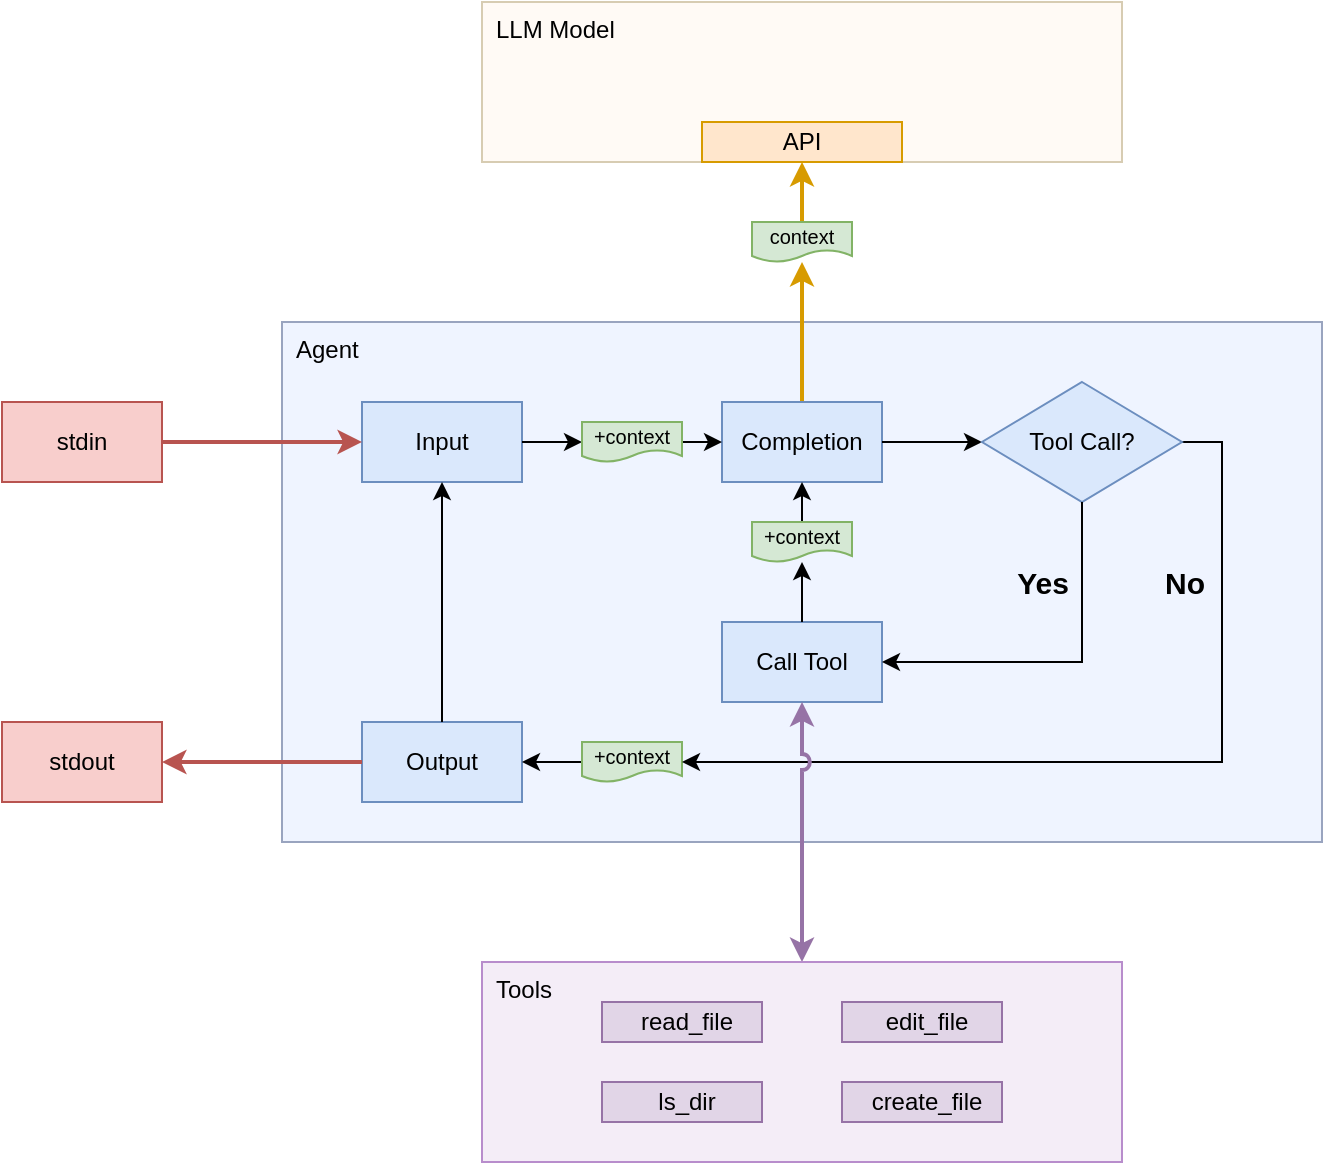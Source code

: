 <mxfile version="24.2.5" type="device">
  <diagram name="Page-1" id="8O9bIPkxTm88v-60CmXH">
    <mxGraphModel dx="1242" dy="878" grid="1" gridSize="10" guides="1" tooltips="1" connect="1" arrows="1" fold="1" page="1" pageScale="1" pageWidth="850" pageHeight="1100" math="0" shadow="0">
      <root>
        <mxCell id="0" />
        <mxCell id="1" parent="0" />
        <mxCell id="sNEp63KYvdglDLY9eAk5-52" value="step 1 - single API call" parent="0" />
        <mxCell id="sNEp63KYvdglDLY9eAk5-1" value="Agent" style="rounded=0;whiteSpace=wrap;html=1;fillColor=#EFF4FF;strokeColor=#99A4BF;strokeWidth=1;align=left;verticalAlign=top;spacingLeft=5;" vertex="1" parent="sNEp63KYvdglDLY9eAk5-52">
          <mxGeometry x="180" y="200" width="520" height="260" as="geometry" />
        </mxCell>
        <mxCell id="sNEp63KYvdglDLY9eAk5-13" value="LLM Model" style="rounded=0;whiteSpace=wrap;html=1;verticalAlign=top;align=left;spacingLeft=5;fillColor=#FFFAF5;strokeColor=#D7CCB2;" vertex="1" parent="sNEp63KYvdglDLY9eAk5-52">
          <mxGeometry x="280" y="40" width="320" height="80" as="geometry" />
        </mxCell>
        <mxCell id="sNEp63KYvdglDLY9eAk5-25" value="" style="rounded=0;orthogonalLoop=1;jettySize=auto;html=1;exitX=0.5;exitY=0;exitDx=0;exitDy=0;entryX=0.5;entryY=1;entryDx=0;entryDy=0;endArrow=classic;endFill=1;startArrow=none;startFill=0;fillColor=#ffe6cc;strokeColor=#d79b00;strokeWidth=2;" edge="1" parent="sNEp63KYvdglDLY9eAk5-52" source="sNEp63KYvdglDLY9eAk5-47" target="sNEp63KYvdglDLY9eAk5-26">
          <mxGeometry x="-0.022" y="16" relative="1" as="geometry">
            <mxPoint x="-10" y="100" as="sourcePoint" />
            <mxPoint x="360" y="130" as="targetPoint" />
            <mxPoint as="offset" />
          </mxGeometry>
        </mxCell>
        <mxCell id="sNEp63KYvdglDLY9eAk5-26" value="API" style="rounded=0;whiteSpace=wrap;html=1;fillColor=#ffe6cc;strokeColor=#d79b00;" vertex="1" parent="sNEp63KYvdglDLY9eAk5-52">
          <mxGeometry x="390" y="100" width="100" height="20" as="geometry" />
        </mxCell>
        <mxCell id="sNEp63KYvdglDLY9eAk5-48" value="" style="rounded=0;orthogonalLoop=1;jettySize=auto;html=1;exitX=0.5;exitY=0;exitDx=0;exitDy=0;entryX=0.5;entryY=1;entryDx=0;entryDy=0;endArrow=classic;endFill=1;startArrow=none;startFill=0;fillColor=#ffe6cc;strokeColor=#d79b00;strokeWidth=2;" edge="1" parent="sNEp63KYvdglDLY9eAk5-52" source="sNEp63KYvdglDLY9eAk5-4" target="sNEp63KYvdglDLY9eAk5-47">
          <mxGeometry x="-0.022" y="16" relative="1" as="geometry">
            <mxPoint x="440" y="240" as="sourcePoint" />
            <mxPoint x="440" y="120" as="targetPoint" />
            <mxPoint as="offset" />
          </mxGeometry>
        </mxCell>
        <mxCell id="sNEp63KYvdglDLY9eAk5-47" value="context" style="shape=document;whiteSpace=wrap;html=1;boundedLbl=1;fillColor=#d5e8d4;strokeColor=#82b366;fontSize=10;" vertex="1" parent="sNEp63KYvdglDLY9eAk5-52">
          <mxGeometry x="415" y="150" width="50" height="20" as="geometry" />
        </mxCell>
        <mxCell id="sNEp63KYvdglDLY9eAk5-4" value="Completion" style="rounded=0;whiteSpace=wrap;html=1;fillColor=#dae8fc;strokeColor=#6c8ebf;strokeWidth=1;" vertex="1" parent="sNEp63KYvdglDLY9eAk5-52">
          <mxGeometry x="400" y="240" width="80" height="40" as="geometry" />
        </mxCell>
        <mxCell id="sNEp63KYvdglDLY9eAk5-5" value="Input" style="rounded=0;whiteSpace=wrap;html=1;fillColor=#dae8fc;strokeColor=#6c8ebf;strokeWidth=1;" vertex="1" parent="sNEp63KYvdglDLY9eAk5-52">
          <mxGeometry x="220" y="240" width="80" height="40" as="geometry" />
        </mxCell>
        <mxCell id="sNEp63KYvdglDLY9eAk5-7" value="" style="rounded=0;orthogonalLoop=1;jettySize=auto;html=1;entryX=1;entryY=0.5;entryDx=0;entryDy=0;endArrow=none;endFill=0;startArrow=classic;startFill=1;exitX=0;exitY=0.5;exitDx=0;exitDy=0;align=center;verticalAlign=middle;fontFamily=Helvetica;fontSize=11;fontColor=default;labelBackgroundColor=default;" edge="1" parent="sNEp63KYvdglDLY9eAk5-52" source="sNEp63KYvdglDLY9eAk5-39" target="sNEp63KYvdglDLY9eAk5-5">
          <mxGeometry relative="1" as="geometry">
            <mxPoint x="510" y="350" as="sourcePoint" />
            <mxPoint x="610" y="500" as="targetPoint" />
            <Array as="points" />
          </mxGeometry>
        </mxCell>
        <mxCell id="sNEp63KYvdglDLY9eAk5-44" value="" style="rounded=0;orthogonalLoop=1;jettySize=auto;html=1;entryX=1;entryY=0.5;entryDx=0;entryDy=0;endArrow=none;endFill=0;startArrow=classic;startFill=1;exitX=0;exitY=0.5;exitDx=0;exitDy=0;align=center;verticalAlign=middle;fontFamily=Helvetica;fontSize=11;fontColor=default;labelBackgroundColor=default;" edge="1" parent="sNEp63KYvdglDLY9eAk5-52" source="sNEp63KYvdglDLY9eAk5-4" target="sNEp63KYvdglDLY9eAk5-39">
          <mxGeometry relative="1" as="geometry">
            <mxPoint x="400" y="260" as="sourcePoint" />
            <mxPoint x="320" y="260" as="targetPoint" />
            <Array as="points" />
          </mxGeometry>
        </mxCell>
        <mxCell id="sNEp63KYvdglDLY9eAk5-39" value="+context" style="shape=document;whiteSpace=wrap;html=1;boundedLbl=1;fillColor=#d5e8d4;strokeColor=#82b366;fontSize=10;" vertex="1" parent="sNEp63KYvdglDLY9eAk5-52">
          <mxGeometry x="330" y="250" width="50" height="20" as="geometry" />
        </mxCell>
        <mxCell id="sNEp63KYvdglDLY9eAk5-6" value="&lt;div&gt;Output&lt;/div&gt;" style="rounded=0;whiteSpace=wrap;html=1;fillColor=#dae8fc;strokeColor=#6c8ebf;strokeWidth=1;" vertex="1" parent="sNEp63KYvdglDLY9eAk5-52">
          <mxGeometry x="220" y="400" width="80" height="40" as="geometry" />
        </mxCell>
        <mxCell id="sNEp63KYvdglDLY9eAk5-38" value="" style="rounded=0;orthogonalLoop=1;jettySize=auto;html=1;entryX=0;entryY=0.5;entryDx=0;entryDy=0;endArrow=none;endFill=0;startArrow=classic;startFill=1;strokeColor=#b85450;align=center;verticalAlign=middle;fontFamily=Helvetica;fontSize=11;fontColor=default;labelBackgroundColor=default;fillColor=#f8cecc;exitX=1;exitY=0.5;exitDx=0;exitDy=0;strokeWidth=2;" edge="1" parent="sNEp63KYvdglDLY9eAk5-52" source="sNEp63KYvdglDLY9eAk5-56" target="sNEp63KYvdglDLY9eAk5-6">
          <mxGeometry relative="1" as="geometry">
            <mxPoint x="100" y="430" as="sourcePoint" />
            <mxPoint x="170" y="350" as="targetPoint" />
            <Array as="points" />
          </mxGeometry>
        </mxCell>
        <mxCell id="sNEp63KYvdglDLY9eAk5-56" value="stdout" style="rounded=0;whiteSpace=wrap;html=1;fillColor=#f8cecc;strokeColor=#b85450;" vertex="1" parent="sNEp63KYvdglDLY9eAk5-52">
          <mxGeometry x="40" y="400" width="80" height="40" as="geometry" />
        </mxCell>
        <mxCell id="sNEp63KYvdglDLY9eAk5-58" value="[step 1 only]" parent="0" visible="0" />
        <mxCell id="sNEp63KYvdglDLY9eAk5-37" value="" style="rounded=0;orthogonalLoop=1;jettySize=auto;html=1;entryX=1;entryY=0.5;entryDx=0;entryDy=0;endArrow=none;endFill=0;startArrow=classic;startFill=1;exitX=0;exitY=0.5;exitDx=0;exitDy=0;strokeColor=#b85450;align=center;verticalAlign=middle;fontFamily=Helvetica;fontSize=11;fontColor=default;labelBackgroundColor=default;fillColor=#f8cecc;strokeWidth=2;" edge="1" parent="sNEp63KYvdglDLY9eAk5-58" source="sNEp63KYvdglDLY9eAk5-5" target="sNEp63KYvdglDLY9eAk5-29">
          <mxGeometry relative="1" as="geometry">
            <mxPoint x="410" y="270" as="sourcePoint" />
            <mxPoint x="320" y="270" as="targetPoint" />
            <Array as="points" />
          </mxGeometry>
        </mxCell>
        <mxCell id="sNEp63KYvdglDLY9eAk5-29" value="argument 1" style="rounded=0;whiteSpace=wrap;html=1;fillColor=#f8cecc;strokeColor=#b85450;" vertex="1" parent="sNEp63KYvdglDLY9eAk5-58">
          <mxGeometry x="40" y="240" width="80" height="40" as="geometry" />
        </mxCell>
        <mxCell id="sNEp63KYvdglDLY9eAk5-59" value="" style="rounded=0;orthogonalLoop=1;jettySize=auto;html=1;entryX=0.5;entryY=1;entryDx=0;entryDy=0;endArrow=none;endFill=0;startArrow=classic;startFill=1;exitX=1;exitY=0.5;exitDx=0;exitDy=0;align=center;verticalAlign=middle;fontFamily=Helvetica;fontSize=11;fontColor=default;labelBackgroundColor=default;" edge="1" parent="sNEp63KYvdglDLY9eAk5-58" source="sNEp63KYvdglDLY9eAk5-6" target="sNEp63KYvdglDLY9eAk5-4">
          <mxGeometry relative="1" as="geometry">
            <mxPoint x="340" y="270" as="sourcePoint" />
            <mxPoint x="310" y="270" as="targetPoint" />
            <Array as="points">
              <mxPoint x="440" y="420" />
            </Array>
          </mxGeometry>
        </mxCell>
        <mxCell id="sNEp63KYvdglDLY9eAk5-57" value="step 2 - chat loop" parent="0" />
        <mxCell id="sNEp63KYvdglDLY9eAk5-60" value="" style="rounded=0;orthogonalLoop=1;jettySize=auto;html=1;entryX=1;entryY=0.5;entryDx=0;entryDy=0;endArrow=none;endFill=0;startArrow=classic;startFill=1;exitX=0;exitY=0.5;exitDx=0;exitDy=0;strokeColor=#b85450;align=center;verticalAlign=middle;fontFamily=Helvetica;fontSize=11;fontColor=default;labelBackgroundColor=default;fillColor=#f8cecc;strokeWidth=2;" edge="1" parent="sNEp63KYvdglDLY9eAk5-57" target="sNEp63KYvdglDLY9eAk5-61" source="sNEp63KYvdglDLY9eAk5-5">
          <mxGeometry relative="1" as="geometry">
            <mxPoint x="230" y="270" as="sourcePoint" />
            <mxPoint x="330" y="280" as="targetPoint" />
            <Array as="points" />
          </mxGeometry>
        </mxCell>
        <mxCell id="sNEp63KYvdglDLY9eAk5-61" value="stdin" style="rounded=0;whiteSpace=wrap;html=1;fillColor=#f8cecc;strokeColor=#b85450;" vertex="1" parent="sNEp63KYvdglDLY9eAk5-57">
          <mxGeometry x="40" y="240" width="80" height="40" as="geometry" />
        </mxCell>
        <mxCell id="sNEp63KYvdglDLY9eAk5-45" value="" style="rounded=0;orthogonalLoop=1;jettySize=auto;html=1;entryX=0.5;entryY=0;entryDx=0;entryDy=0;endArrow=none;endFill=0;startArrow=classic;startFill=1;exitX=0.5;exitY=1;exitDx=0;exitDy=0;align=center;verticalAlign=middle;fontFamily=Helvetica;fontSize=11;fontColor=default;labelBackgroundColor=default;" edge="1" parent="sNEp63KYvdglDLY9eAk5-57" source="sNEp63KYvdglDLY9eAk5-5" target="sNEp63KYvdglDLY9eAk5-6">
          <mxGeometry relative="1" as="geometry">
            <mxPoint x="260" y="280" as="sourcePoint" />
            <mxPoint x="260" y="400" as="targetPoint" />
            <Array as="points" />
          </mxGeometry>
        </mxCell>
        <mxCell id="sNEp63KYvdglDLY9eAk5-49" value="" style="rounded=0;orthogonalLoop=1;jettySize=auto;html=1;entryX=1;entryY=0.5;entryDx=0;entryDy=0;endArrow=none;endFill=0;startArrow=classic;startFill=1;exitX=1;exitY=0.5;exitDx=0;exitDy=0;" edge="1" parent="sNEp63KYvdglDLY9eAk5-57" source="sNEp63KYvdglDLY9eAk5-6" target="sNEp63KYvdglDLY9eAk5-42">
          <mxGeometry relative="1" as="geometry">
            <mxPoint x="300" y="420" as="sourcePoint" />
            <mxPoint x="620" y="260" as="targetPoint" />
            <Array as="points" />
          </mxGeometry>
        </mxCell>
        <mxCell id="sNEp63KYvdglDLY9eAk5-42" value="+context" style="shape=document;whiteSpace=wrap;html=1;boundedLbl=1;fillColor=#d5e8d4;strokeColor=#82b366;fontSize=10;" vertex="1" parent="sNEp63KYvdglDLY9eAk5-57">
          <mxGeometry x="330" y="410" width="50" height="20" as="geometry" />
        </mxCell>
        <mxCell id="sNEp63KYvdglDLY9eAk5-62" value="[step 2 only]" parent="0" visible="0" />
        <mxCell id="sNEp63KYvdglDLY9eAk5-63" value="" style="rounded=0;orthogonalLoop=1;jettySize=auto;html=1;entryX=0.5;entryY=1;entryDx=0;entryDy=0;endArrow=none;endFill=0;startArrow=classic;startFill=1;exitX=1;exitY=0.5;exitDx=0;exitDy=0;align=center;verticalAlign=middle;fontFamily=Helvetica;fontSize=11;fontColor=default;labelBackgroundColor=default;" edge="1" parent="sNEp63KYvdglDLY9eAk5-62" source="sNEp63KYvdglDLY9eAk5-42" target="sNEp63KYvdglDLY9eAk5-4">
          <mxGeometry relative="1" as="geometry">
            <mxPoint x="310" y="430" as="sourcePoint" />
            <mxPoint x="450" y="290" as="targetPoint" />
            <Array as="points">
              <mxPoint x="440" y="420" />
            </Array>
          </mxGeometry>
        </mxCell>
        <mxCell id="sNEp63KYvdglDLY9eAk5-55" value="step3 - tool: read_file" parent="0" />
        <mxCell id="sNEp63KYvdglDLY9eAk5-2" value="Call Tool" style="rounded=0;whiteSpace=wrap;html=1;fillColor=#dae8fc;strokeColor=#6c8ebf;strokeWidth=1;" vertex="1" parent="sNEp63KYvdglDLY9eAk5-55">
          <mxGeometry x="400" y="350" width="80" height="40" as="geometry" />
        </mxCell>
        <mxCell id="sNEp63KYvdglDLY9eAk5-9" value="" style="rounded=0;orthogonalLoop=1;jettySize=auto;html=1;endArrow=none;endFill=0;startArrow=classic;startFill=1;exitX=0;exitY=0.5;exitDx=0;exitDy=0;align=center;verticalAlign=middle;fontFamily=Helvetica;fontSize=11;fontColor=default;labelBackgroundColor=default;entryX=1;entryY=0.5;entryDx=0;entryDy=0;" edge="1" parent="sNEp63KYvdglDLY9eAk5-55" source="sNEp63KYvdglDLY9eAk5-30" target="sNEp63KYvdglDLY9eAk5-4">
          <mxGeometry relative="1" as="geometry">
            <mxPoint x="580" y="260" as="sourcePoint" />
            <mxPoint x="390" y="370" as="targetPoint" />
            <Array as="points" />
          </mxGeometry>
        </mxCell>
        <mxCell id="sNEp63KYvdglDLY9eAk5-11" value="" style="rounded=0;orthogonalLoop=1;jettySize=auto;html=1;entryX=1;entryY=0.5;entryDx=0;entryDy=0;endArrow=none;endFill=0;startArrow=classic;startFill=1;exitX=1;exitY=0.5;exitDx=0;exitDy=0;" edge="1" parent="sNEp63KYvdglDLY9eAk5-55" source="sNEp63KYvdglDLY9eAk5-42" target="sNEp63KYvdglDLY9eAk5-30">
          <mxGeometry relative="1" as="geometry">
            <mxPoint x="600" y="280" as="sourcePoint" />
            <mxPoint x="510" y="370" as="targetPoint" />
            <Array as="points">
              <mxPoint x="650" y="420" />
              <mxPoint x="650" y="260" />
            </Array>
          </mxGeometry>
        </mxCell>
        <mxCell id="sNEp63KYvdglDLY9eAk5-31" value="No" style="edgeLabel;html=1;align=center;verticalAlign=middle;resizable=0;points=[];labelBackgroundColor=none;fontStyle=1;fontSize=15;" vertex="1" connectable="0" parent="sNEp63KYvdglDLY9eAk5-11">
          <mxGeometry x="0.024" relative="1" as="geometry">
            <mxPoint x="20" y="-90" as="offset" />
          </mxGeometry>
        </mxCell>
        <mxCell id="sNEp63KYvdglDLY9eAk5-30" value="Tool Call?" style="rhombus;whiteSpace=wrap;html=1;fillColor=#dae8fc;strokeColor=#6c8ebf;" vertex="1" parent="sNEp63KYvdglDLY9eAk5-55">
          <mxGeometry x="530" y="230" width="100" height="60" as="geometry" />
        </mxCell>
        <mxCell id="sNEp63KYvdglDLY9eAk5-32" value="" style="rounded=0;orthogonalLoop=1;jettySize=auto;html=1;entryX=0.5;entryY=1;entryDx=0;entryDy=0;endArrow=none;endFill=0;startArrow=classic;startFill=1;exitX=1;exitY=0.5;exitDx=0;exitDy=0;" edge="1" parent="sNEp63KYvdglDLY9eAk5-55" source="sNEp63KYvdglDLY9eAk5-2" target="sNEp63KYvdglDLY9eAk5-30">
          <mxGeometry relative="1" as="geometry">
            <mxPoint x="600" y="360" as="sourcePoint" />
            <mxPoint x="600" y="310" as="targetPoint" />
            <Array as="points">
              <mxPoint x="580" y="370" />
            </Array>
          </mxGeometry>
        </mxCell>
        <mxCell id="sNEp63KYvdglDLY9eAk5-33" value="Yes" style="edgeLabel;html=1;align=center;verticalAlign=middle;resizable=0;points=[];labelBackgroundColor=none;fontStyle=1;fontSize=15;" vertex="1" connectable="0" parent="sNEp63KYvdglDLY9eAk5-32">
          <mxGeometry x="0.024" relative="1" as="geometry">
            <mxPoint x="-12" y="-40" as="offset" />
          </mxGeometry>
        </mxCell>
        <mxCell id="sNEp63KYvdglDLY9eAk5-34" value="" style="rounded=0;orthogonalLoop=1;jettySize=auto;html=1;entryX=0.5;entryY=0;entryDx=0;entryDy=0;endArrow=none;endFill=0;startArrow=classic;startFill=1;exitX=0.5;exitY=1;exitDx=0;exitDy=0;align=center;verticalAlign=middle;fontFamily=Helvetica;fontSize=11;fontColor=default;labelBackgroundColor=default;" edge="1" parent="sNEp63KYvdglDLY9eAk5-55" source="sNEp63KYvdglDLY9eAk5-43" target="sNEp63KYvdglDLY9eAk5-2">
          <mxGeometry relative="1" as="geometry">
            <mxPoint x="270" y="290" as="sourcePoint" />
            <mxPoint x="560" y="380" as="targetPoint" />
            <Array as="points" />
          </mxGeometry>
        </mxCell>
        <mxCell id="sNEp63KYvdglDLY9eAk5-46" value="" style="rounded=0;orthogonalLoop=1;jettySize=auto;html=1;entryX=0.5;entryY=0;entryDx=0;entryDy=0;endArrow=none;endFill=0;startArrow=classic;startFill=1;exitX=0.5;exitY=1;exitDx=0;exitDy=0;align=center;verticalAlign=middle;fontFamily=Helvetica;fontSize=11;fontColor=default;labelBackgroundColor=default;" edge="1" parent="sNEp63KYvdglDLY9eAk5-55" source="sNEp63KYvdglDLY9eAk5-4" target="sNEp63KYvdglDLY9eAk5-43">
          <mxGeometry relative="1" as="geometry">
            <mxPoint x="440" y="280" as="sourcePoint" />
            <mxPoint x="440" y="330" as="targetPoint" />
            <Array as="points" />
          </mxGeometry>
        </mxCell>
        <mxCell id="sNEp63KYvdglDLY9eAk5-43" value="+context" style="shape=document;whiteSpace=wrap;html=1;boundedLbl=1;fillColor=#d5e8d4;strokeColor=#82b366;fontSize=10;" vertex="1" parent="sNEp63KYvdglDLY9eAk5-55">
          <mxGeometry x="415" y="300" width="50" height="20" as="geometry" />
        </mxCell>
        <mxCell id="sNEp63KYvdglDLY9eAk5-67" value="[step 3 - only]" parent="0" visible="0" />
        <mxCell id="sNEp63KYvdglDLY9eAk5-69" value="read_file" style="rounded=0;whiteSpace=wrap;html=1;verticalAlign=middle;align=center;spacingLeft=5;fillColor=#e1d5e7;strokeColor=#9673a6;" vertex="1" parent="sNEp63KYvdglDLY9eAk5-67">
          <mxGeometry x="400" y="350" width="80" height="40" as="geometry" />
        </mxCell>
        <mxCell id="sNEp63KYvdglDLY9eAk5-65" value="step 4 - tools: ls_dir" parent="0" />
        <mxCell id="sNEp63KYvdglDLY9eAk5-35" value="" style="rounded=0;orthogonalLoop=1;jettySize=auto;html=1;entryX=0.5;entryY=1;entryDx=0;entryDy=0;endArrow=classic;endFill=1;startArrow=classic;startFill=1;exitX=0.5;exitY=0;exitDx=0;exitDy=0;strokeColor=#9673a6;align=center;verticalAlign=middle;fontFamily=Helvetica;fontSize=11;fontColor=default;labelBackgroundColor=default;fillColor=#e1d5e7;jumpStyle=arc;strokeWidth=2;" edge="1" parent="sNEp63KYvdglDLY9eAk5-65" source="sNEp63KYvdglDLY9eAk5-36" target="sNEp63KYvdglDLY9eAk5-2">
          <mxGeometry relative="1" as="geometry">
            <mxPoint x="410" y="270" as="sourcePoint" />
            <mxPoint x="310" y="270" as="targetPoint" />
            <Array as="points" />
          </mxGeometry>
        </mxCell>
        <mxCell id="sNEp63KYvdglDLY9eAk5-36" value="Tools" style="rounded=0;whiteSpace=wrap;html=1;verticalAlign=top;align=left;spacingLeft=5;fillColor=#F4EDF7;strokeColor=#B88DCC;" vertex="1" parent="sNEp63KYvdglDLY9eAk5-65">
          <mxGeometry x="280" y="520" width="320" height="100" as="geometry" />
        </mxCell>
        <mxCell id="sNEp63KYvdglDLY9eAk5-64" value="read_file" style="rounded=0;whiteSpace=wrap;html=1;verticalAlign=middle;align=center;spacingLeft=5;fillColor=#e1d5e7;strokeColor=#9673a6;" vertex="1" parent="sNEp63KYvdglDLY9eAk5-65">
          <mxGeometry x="340" y="540" width="80" height="20" as="geometry" />
        </mxCell>
        <mxCell id="sNEp63KYvdglDLY9eAk5-66" value="ls_dir" style="rounded=0;whiteSpace=wrap;html=1;verticalAlign=middle;align=center;spacingLeft=5;fillColor=#e1d5e7;strokeColor=#9673a6;" vertex="1" parent="sNEp63KYvdglDLY9eAk5-65">
          <mxGeometry x="340" y="580" width="80" height="20" as="geometry" />
        </mxCell>
        <mxCell id="sNEp63KYvdglDLY9eAk5-70" value="step 5 - tools: edit_file, create_file" parent="0" />
        <mxCell id="sNEp63KYvdglDLY9eAk5-71" value="edit_file" style="rounded=0;whiteSpace=wrap;html=1;verticalAlign=middle;align=center;spacingLeft=5;fillColor=#e1d5e7;strokeColor=#9673a6;" vertex="1" parent="sNEp63KYvdglDLY9eAk5-70">
          <mxGeometry x="460" y="540" width="80" height="20" as="geometry" />
        </mxCell>
        <mxCell id="sNEp63KYvdglDLY9eAk5-72" value="create_file" style="rounded=0;whiteSpace=wrap;html=1;verticalAlign=middle;align=center;spacingLeft=5;fillColor=#e1d5e7;strokeColor=#9673a6;" vertex="1" parent="sNEp63KYvdglDLY9eAk5-70">
          <mxGeometry x="460" y="580" width="80" height="20" as="geometry" />
        </mxCell>
      </root>
    </mxGraphModel>
  </diagram>
</mxfile>
